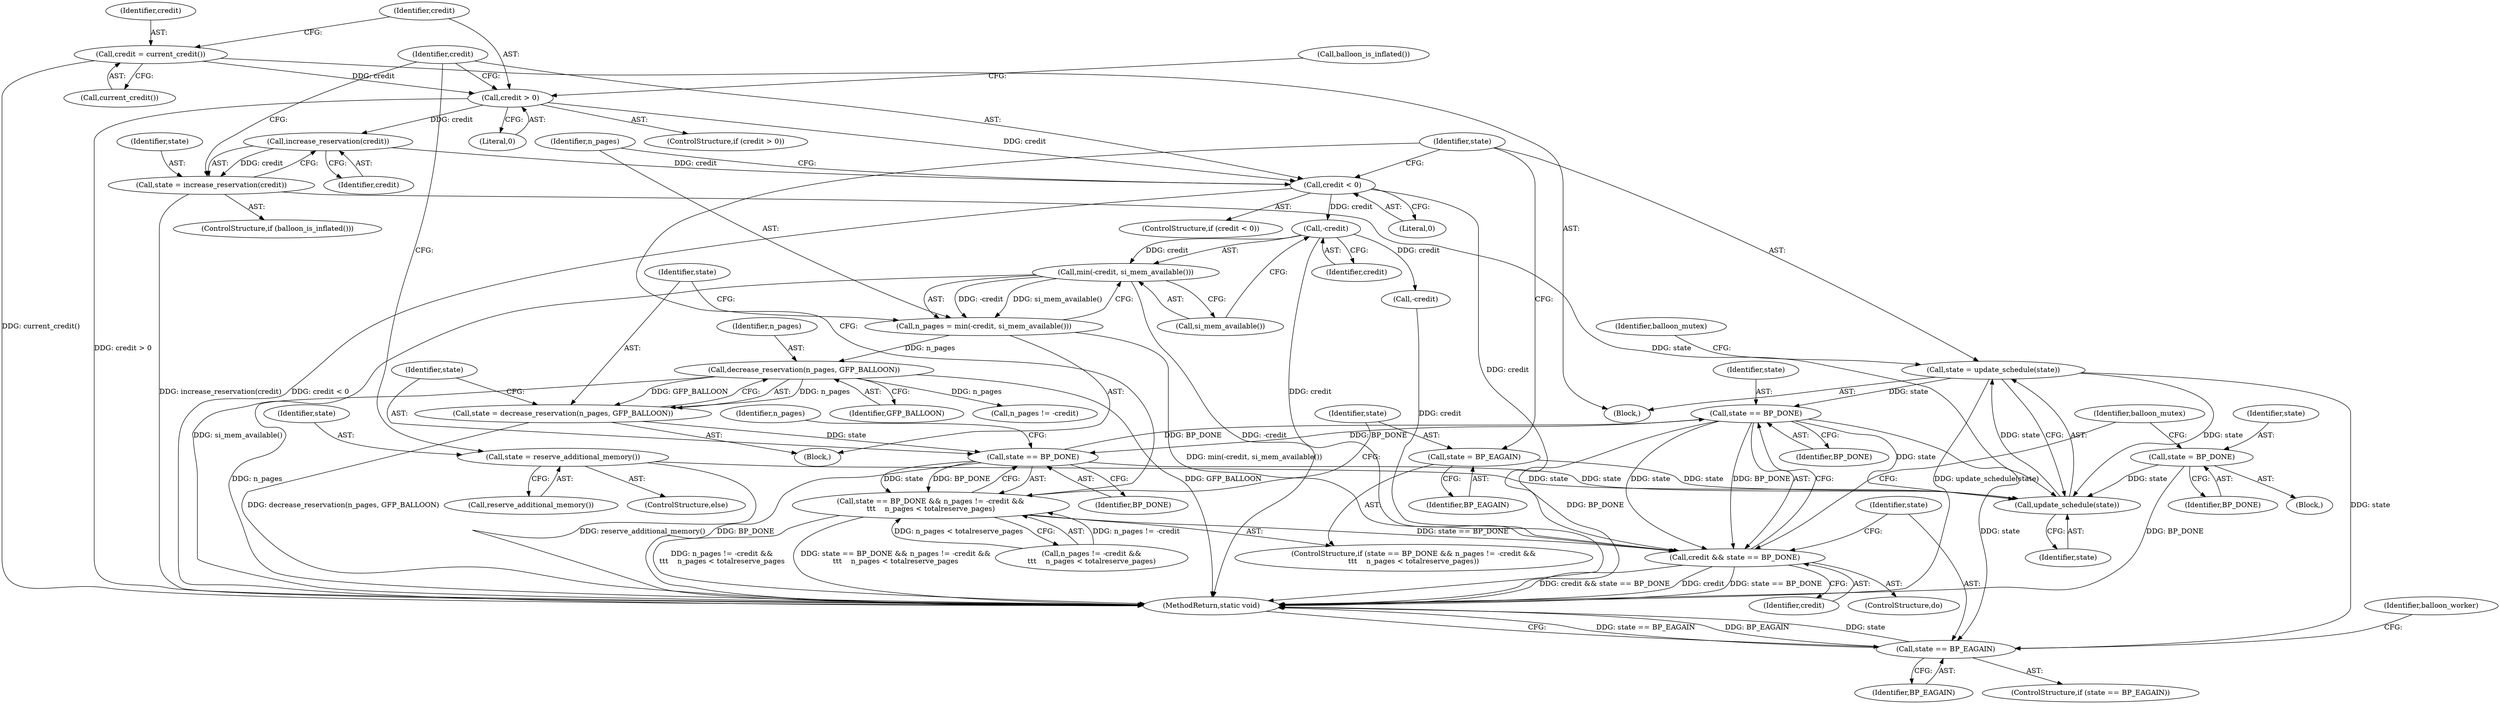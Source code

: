 digraph "0_linux_6ef36ab967c71690ebe7e5ef997a8be4da3bc844_1@API" {
"1000165" [label="(Call,state = update_schedule(state))"];
"1000167" [label="(Call,update_schedule(state))"];
"1000129" [label="(Call,state = reserve_additional_memory())"];
"1000124" [label="(Call,state = increase_reservation(credit))"];
"1000126" [label="(Call,increase_reservation(credit))"];
"1000118" [label="(Call,credit > 0)"];
"1000114" [label="(Call,credit = current_credit())"];
"1000175" [label="(Call,state == BP_DONE)"];
"1000165" [label="(Call,state = update_schedule(state))"];
"1000151" [label="(Call,state == BP_DONE)"];
"1000144" [label="(Call,state = decrease_reservation(n_pages, GFP_BALLOON))"];
"1000146" [label="(Call,decrease_reservation(n_pages, GFP_BALLOON))"];
"1000138" [label="(Call,n_pages = min(-credit, si_mem_available()))"];
"1000140" [label="(Call,min(-credit, si_mem_available()))"];
"1000141" [label="(Call,-credit)"];
"1000133" [label="(Call,credit < 0)"];
"1000162" [label="(Call,state = BP_EAGAIN)"];
"1000105" [label="(Call,state = BP_DONE)"];
"1000150" [label="(Call,state == BP_DONE && n_pages != -credit &&\n\t\t\t    n_pages < totalreserve_pages)"];
"1000173" [label="(Call,credit && state == BP_DONE)"];
"1000179" [label="(Call,state == BP_EAGAIN)"];
"1000133" [label="(Call,credit < 0)"];
"1000140" [label="(Call,min(-credit, si_mem_available()))"];
"1000125" [label="(Identifier,state)"];
"1000110" [label="(Block,)"];
"1000129" [label="(Call,state = reserve_additional_memory())"];
"1000177" [label="(Identifier,BP_DONE)"];
"1000154" [label="(Call,n_pages != -credit &&\n\t\t\t    n_pages < totalreserve_pages)"];
"1000148" [label="(Identifier,GFP_BALLOON)"];
"1000117" [label="(ControlStructure,if (credit > 0))"];
"1000116" [label="(Call,current_credit())"];
"1000109" [label="(ControlStructure,do)"];
"1000155" [label="(Call,n_pages != -credit)"];
"1000167" [label="(Call,update_schedule(state))"];
"1000181" [label="(Identifier,BP_EAGAIN)"];
"1000128" [label="(ControlStructure,else)"];
"1000190" [label="(MethodReturn,static void)"];
"1000136" [label="(Block,)"];
"1000113" [label="(Identifier,balloon_mutex)"];
"1000147" [label="(Identifier,n_pages)"];
"1000139" [label="(Identifier,n_pages)"];
"1000142" [label="(Identifier,credit)"];
"1000179" [label="(Call,state == BP_EAGAIN)"];
"1000145" [label="(Identifier,state)"];
"1000171" [label="(Identifier,balloon_mutex)"];
"1000130" [label="(Identifier,state)"];
"1000127" [label="(Identifier,credit)"];
"1000138" [label="(Call,n_pages = min(-credit, si_mem_available()))"];
"1000103" [label="(Block,)"];
"1000119" [label="(Identifier,credit)"];
"1000174" [label="(Identifier,credit)"];
"1000151" [label="(Call,state == BP_DONE)"];
"1000122" [label="(ControlStructure,if (balloon_is_inflated()))"];
"1000144" [label="(Call,state = decrease_reservation(n_pages, GFP_BALLOON))"];
"1000152" [label="(Identifier,state)"];
"1000168" [label="(Identifier,state)"];
"1000146" [label="(Call,decrease_reservation(n_pages, GFP_BALLOON))"];
"1000114" [label="(Call,credit = current_credit())"];
"1000153" [label="(Identifier,BP_DONE)"];
"1000135" [label="(Literal,0)"];
"1000132" [label="(ControlStructure,if (credit < 0))"];
"1000124" [label="(Call,state = increase_reservation(credit))"];
"1000118" [label="(Call,credit > 0)"];
"1000176" [label="(Identifier,state)"];
"1000156" [label="(Identifier,n_pages)"];
"1000149" [label="(ControlStructure,if (state == BP_DONE && n_pages != -credit &&\n\t\t\t    n_pages < totalreserve_pages))"];
"1000164" [label="(Identifier,BP_EAGAIN)"];
"1000163" [label="(Identifier,state)"];
"1000175" [label="(Call,state == BP_DONE)"];
"1000143" [label="(Call,si_mem_available())"];
"1000173" [label="(Call,credit && state == BP_DONE)"];
"1000165" [label="(Call,state = update_schedule(state))"];
"1000166" [label="(Identifier,state)"];
"1000162" [label="(Call,state = BP_EAGAIN)"];
"1000131" [label="(Call,reserve_additional_memory())"];
"1000107" [label="(Identifier,BP_DONE)"];
"1000178" [label="(ControlStructure,if (state == BP_EAGAIN))"];
"1000150" [label="(Call,state == BP_DONE && n_pages != -credit &&\n\t\t\t    n_pages < totalreserve_pages)"];
"1000157" [label="(Call,-credit)"];
"1000120" [label="(Literal,0)"];
"1000141" [label="(Call,-credit)"];
"1000123" [label="(Call,balloon_is_inflated())"];
"1000180" [label="(Identifier,state)"];
"1000134" [label="(Identifier,credit)"];
"1000105" [label="(Call,state = BP_DONE)"];
"1000106" [label="(Identifier,state)"];
"1000115" [label="(Identifier,credit)"];
"1000126" [label="(Call,increase_reservation(credit))"];
"1000184" [label="(Identifier,balloon_worker)"];
"1000165" -> "1000110"  [label="AST: "];
"1000165" -> "1000167"  [label="CFG: "];
"1000166" -> "1000165"  [label="AST: "];
"1000167" -> "1000165"  [label="AST: "];
"1000171" -> "1000165"  [label="CFG: "];
"1000165" -> "1000190"  [label="DDG: update_schedule(state)"];
"1000167" -> "1000165"  [label="DDG: state"];
"1000165" -> "1000167"  [label="DDG: state"];
"1000165" -> "1000175"  [label="DDG: state"];
"1000165" -> "1000179"  [label="DDG: state"];
"1000167" -> "1000168"  [label="CFG: "];
"1000168" -> "1000167"  [label="AST: "];
"1000129" -> "1000167"  [label="DDG: state"];
"1000124" -> "1000167"  [label="DDG: state"];
"1000175" -> "1000167"  [label="DDG: state"];
"1000162" -> "1000167"  [label="DDG: state"];
"1000105" -> "1000167"  [label="DDG: state"];
"1000151" -> "1000167"  [label="DDG: state"];
"1000129" -> "1000128"  [label="AST: "];
"1000129" -> "1000131"  [label="CFG: "];
"1000130" -> "1000129"  [label="AST: "];
"1000131" -> "1000129"  [label="AST: "];
"1000134" -> "1000129"  [label="CFG: "];
"1000129" -> "1000190"  [label="DDG: reserve_additional_memory()"];
"1000124" -> "1000122"  [label="AST: "];
"1000124" -> "1000126"  [label="CFG: "];
"1000125" -> "1000124"  [label="AST: "];
"1000126" -> "1000124"  [label="AST: "];
"1000134" -> "1000124"  [label="CFG: "];
"1000124" -> "1000190"  [label="DDG: increase_reservation(credit)"];
"1000126" -> "1000124"  [label="DDG: credit"];
"1000126" -> "1000127"  [label="CFG: "];
"1000127" -> "1000126"  [label="AST: "];
"1000118" -> "1000126"  [label="DDG: credit"];
"1000126" -> "1000133"  [label="DDG: credit"];
"1000118" -> "1000117"  [label="AST: "];
"1000118" -> "1000120"  [label="CFG: "];
"1000119" -> "1000118"  [label="AST: "];
"1000120" -> "1000118"  [label="AST: "];
"1000123" -> "1000118"  [label="CFG: "];
"1000134" -> "1000118"  [label="CFG: "];
"1000118" -> "1000190"  [label="DDG: credit > 0"];
"1000114" -> "1000118"  [label="DDG: credit"];
"1000118" -> "1000133"  [label="DDG: credit"];
"1000114" -> "1000110"  [label="AST: "];
"1000114" -> "1000116"  [label="CFG: "];
"1000115" -> "1000114"  [label="AST: "];
"1000116" -> "1000114"  [label="AST: "];
"1000119" -> "1000114"  [label="CFG: "];
"1000114" -> "1000190"  [label="DDG: current_credit()"];
"1000175" -> "1000173"  [label="AST: "];
"1000175" -> "1000177"  [label="CFG: "];
"1000176" -> "1000175"  [label="AST: "];
"1000177" -> "1000175"  [label="AST: "];
"1000173" -> "1000175"  [label="CFG: "];
"1000175" -> "1000190"  [label="DDG: BP_DONE"];
"1000175" -> "1000151"  [label="DDG: BP_DONE"];
"1000175" -> "1000173"  [label="DDG: state"];
"1000175" -> "1000173"  [label="DDG: BP_DONE"];
"1000151" -> "1000175"  [label="DDG: BP_DONE"];
"1000175" -> "1000179"  [label="DDG: state"];
"1000151" -> "1000150"  [label="AST: "];
"1000151" -> "1000153"  [label="CFG: "];
"1000152" -> "1000151"  [label="AST: "];
"1000153" -> "1000151"  [label="AST: "];
"1000156" -> "1000151"  [label="CFG: "];
"1000150" -> "1000151"  [label="CFG: "];
"1000151" -> "1000190"  [label="DDG: BP_DONE"];
"1000151" -> "1000150"  [label="DDG: state"];
"1000151" -> "1000150"  [label="DDG: BP_DONE"];
"1000144" -> "1000151"  [label="DDG: state"];
"1000144" -> "1000136"  [label="AST: "];
"1000144" -> "1000146"  [label="CFG: "];
"1000145" -> "1000144"  [label="AST: "];
"1000146" -> "1000144"  [label="AST: "];
"1000152" -> "1000144"  [label="CFG: "];
"1000144" -> "1000190"  [label="DDG: decrease_reservation(n_pages, GFP_BALLOON)"];
"1000146" -> "1000144"  [label="DDG: n_pages"];
"1000146" -> "1000144"  [label="DDG: GFP_BALLOON"];
"1000146" -> "1000148"  [label="CFG: "];
"1000147" -> "1000146"  [label="AST: "];
"1000148" -> "1000146"  [label="AST: "];
"1000146" -> "1000190"  [label="DDG: GFP_BALLOON"];
"1000146" -> "1000190"  [label="DDG: n_pages"];
"1000138" -> "1000146"  [label="DDG: n_pages"];
"1000146" -> "1000155"  [label="DDG: n_pages"];
"1000138" -> "1000136"  [label="AST: "];
"1000138" -> "1000140"  [label="CFG: "];
"1000139" -> "1000138"  [label="AST: "];
"1000140" -> "1000138"  [label="AST: "];
"1000145" -> "1000138"  [label="CFG: "];
"1000138" -> "1000190"  [label="DDG: min(-credit, si_mem_available())"];
"1000140" -> "1000138"  [label="DDG: -credit"];
"1000140" -> "1000138"  [label="DDG: si_mem_available()"];
"1000140" -> "1000143"  [label="CFG: "];
"1000141" -> "1000140"  [label="AST: "];
"1000143" -> "1000140"  [label="AST: "];
"1000140" -> "1000190"  [label="DDG: si_mem_available()"];
"1000140" -> "1000190"  [label="DDG: -credit"];
"1000141" -> "1000140"  [label="DDG: credit"];
"1000141" -> "1000142"  [label="CFG: "];
"1000142" -> "1000141"  [label="AST: "];
"1000143" -> "1000141"  [label="CFG: "];
"1000133" -> "1000141"  [label="DDG: credit"];
"1000141" -> "1000157"  [label="DDG: credit"];
"1000141" -> "1000173"  [label="DDG: credit"];
"1000133" -> "1000132"  [label="AST: "];
"1000133" -> "1000135"  [label="CFG: "];
"1000134" -> "1000133"  [label="AST: "];
"1000135" -> "1000133"  [label="AST: "];
"1000139" -> "1000133"  [label="CFG: "];
"1000166" -> "1000133"  [label="CFG: "];
"1000133" -> "1000190"  [label="DDG: credit < 0"];
"1000133" -> "1000173"  [label="DDG: credit"];
"1000162" -> "1000149"  [label="AST: "];
"1000162" -> "1000164"  [label="CFG: "];
"1000163" -> "1000162"  [label="AST: "];
"1000164" -> "1000162"  [label="AST: "];
"1000166" -> "1000162"  [label="CFG: "];
"1000105" -> "1000103"  [label="AST: "];
"1000105" -> "1000107"  [label="CFG: "];
"1000106" -> "1000105"  [label="AST: "];
"1000107" -> "1000105"  [label="AST: "];
"1000113" -> "1000105"  [label="CFG: "];
"1000105" -> "1000190"  [label="DDG: BP_DONE"];
"1000150" -> "1000149"  [label="AST: "];
"1000150" -> "1000154"  [label="CFG: "];
"1000154" -> "1000150"  [label="AST: "];
"1000163" -> "1000150"  [label="CFG: "];
"1000166" -> "1000150"  [label="CFG: "];
"1000150" -> "1000190"  [label="DDG: n_pages != -credit &&\n\t\t\t    n_pages < totalreserve_pages"];
"1000150" -> "1000190"  [label="DDG: state == BP_DONE && n_pages != -credit &&\n\t\t\t    n_pages < totalreserve_pages"];
"1000154" -> "1000150"  [label="DDG: n_pages != -credit"];
"1000154" -> "1000150"  [label="DDG: n_pages < totalreserve_pages"];
"1000150" -> "1000173"  [label="DDG: state == BP_DONE"];
"1000173" -> "1000109"  [label="AST: "];
"1000173" -> "1000174"  [label="CFG: "];
"1000174" -> "1000173"  [label="AST: "];
"1000113" -> "1000173"  [label="CFG: "];
"1000180" -> "1000173"  [label="CFG: "];
"1000173" -> "1000190"  [label="DDG: credit && state == BP_DONE"];
"1000173" -> "1000190"  [label="DDG: credit"];
"1000173" -> "1000190"  [label="DDG: state == BP_DONE"];
"1000157" -> "1000173"  [label="DDG: credit"];
"1000179" -> "1000178"  [label="AST: "];
"1000179" -> "1000181"  [label="CFG: "];
"1000180" -> "1000179"  [label="AST: "];
"1000181" -> "1000179"  [label="AST: "];
"1000184" -> "1000179"  [label="CFG: "];
"1000190" -> "1000179"  [label="CFG: "];
"1000179" -> "1000190"  [label="DDG: state == BP_EAGAIN"];
"1000179" -> "1000190"  [label="DDG: BP_EAGAIN"];
"1000179" -> "1000190"  [label="DDG: state"];
}
